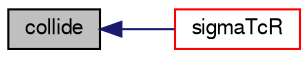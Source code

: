 digraph "collide"
{
  bgcolor="transparent";
  edge [fontname="FreeSans",fontsize="10",labelfontname="FreeSans",labelfontsize="10"];
  node [fontname="FreeSans",fontsize="10",shape=record];
  rankdir="LR";
  Node101 [label="collide",height=0.2,width=0.4,color="black", fillcolor="grey75", style="filled", fontcolor="black"];
  Node101 -> Node102 [dir="back",color="midnightblue",fontsize="10",style="solid",fontname="FreeSans"];
  Node102 [label="sigmaTcR",height=0.2,width=0.4,color="red",URL="$a23710.html#a11788176239913149667d5972f997a29",tooltip="Return the collision cross section * relative velocity product. "];
}
